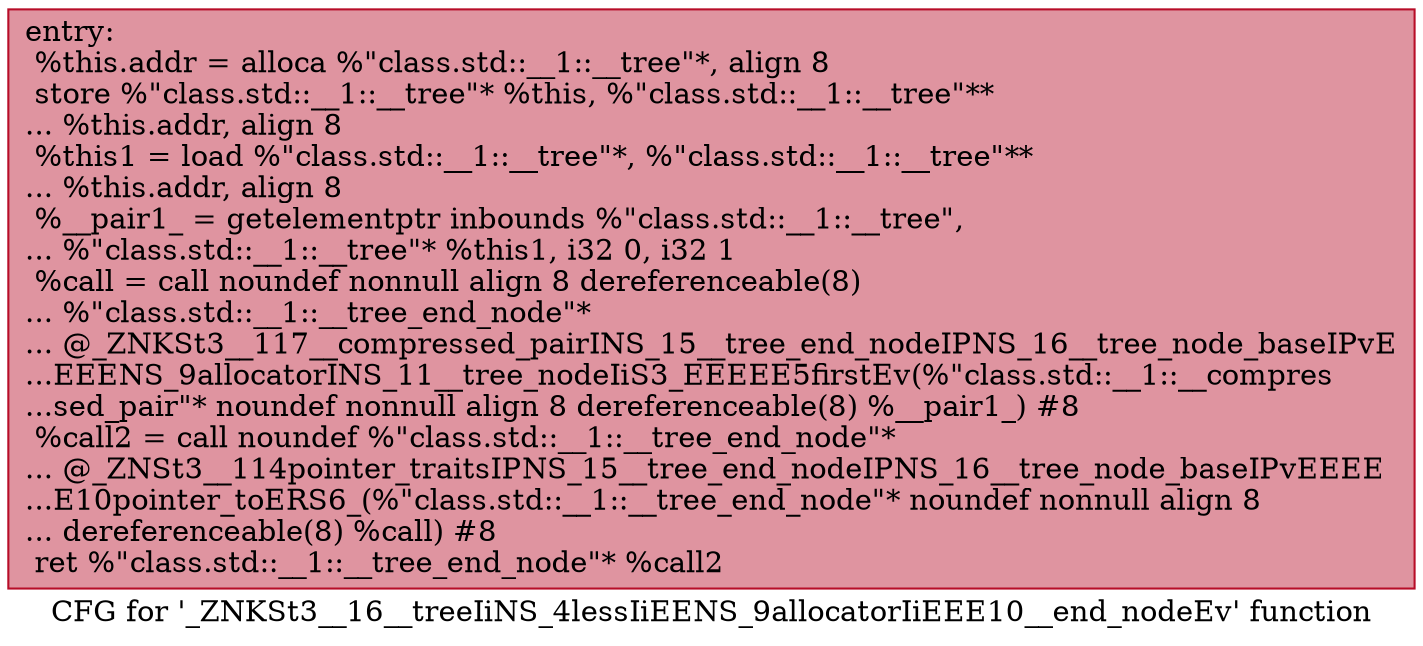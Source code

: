 digraph "CFG for '_ZNKSt3__16__treeIiNS_4lessIiEENS_9allocatorIiEEE10__end_nodeEv' function" {
	label="CFG for '_ZNKSt3__16__treeIiNS_4lessIiEENS_9allocatorIiEEE10__end_nodeEv' function";

	Node0x600002552200 [shape=record,color="#b70d28ff", style=filled, fillcolor="#b70d2870",label="{entry:\l  %this.addr = alloca %\"class.std::__1::__tree\"*, align 8\l  store %\"class.std::__1::__tree\"* %this, %\"class.std::__1::__tree\"**\l... %this.addr, align 8\l  %this1 = load %\"class.std::__1::__tree\"*, %\"class.std::__1::__tree\"**\l... %this.addr, align 8\l  %__pair1_ = getelementptr inbounds %\"class.std::__1::__tree\",\l... %\"class.std::__1::__tree\"* %this1, i32 0, i32 1\l  %call = call noundef nonnull align 8 dereferenceable(8)\l... %\"class.std::__1::__tree_end_node\"*\l... @_ZNKSt3__117__compressed_pairINS_15__tree_end_nodeIPNS_16__tree_node_baseIPvE\l...EEENS_9allocatorINS_11__tree_nodeIiS3_EEEEE5firstEv(%\"class.std::__1::__compres\l...sed_pair\"* noundef nonnull align 8 dereferenceable(8) %__pair1_) #8\l  %call2 = call noundef %\"class.std::__1::__tree_end_node\"*\l... @_ZNSt3__114pointer_traitsIPNS_15__tree_end_nodeIPNS_16__tree_node_baseIPvEEEE\l...E10pointer_toERS6_(%\"class.std::__1::__tree_end_node\"* noundef nonnull align 8\l... dereferenceable(8) %call) #8\l  ret %\"class.std::__1::__tree_end_node\"* %call2\l}"];
}
